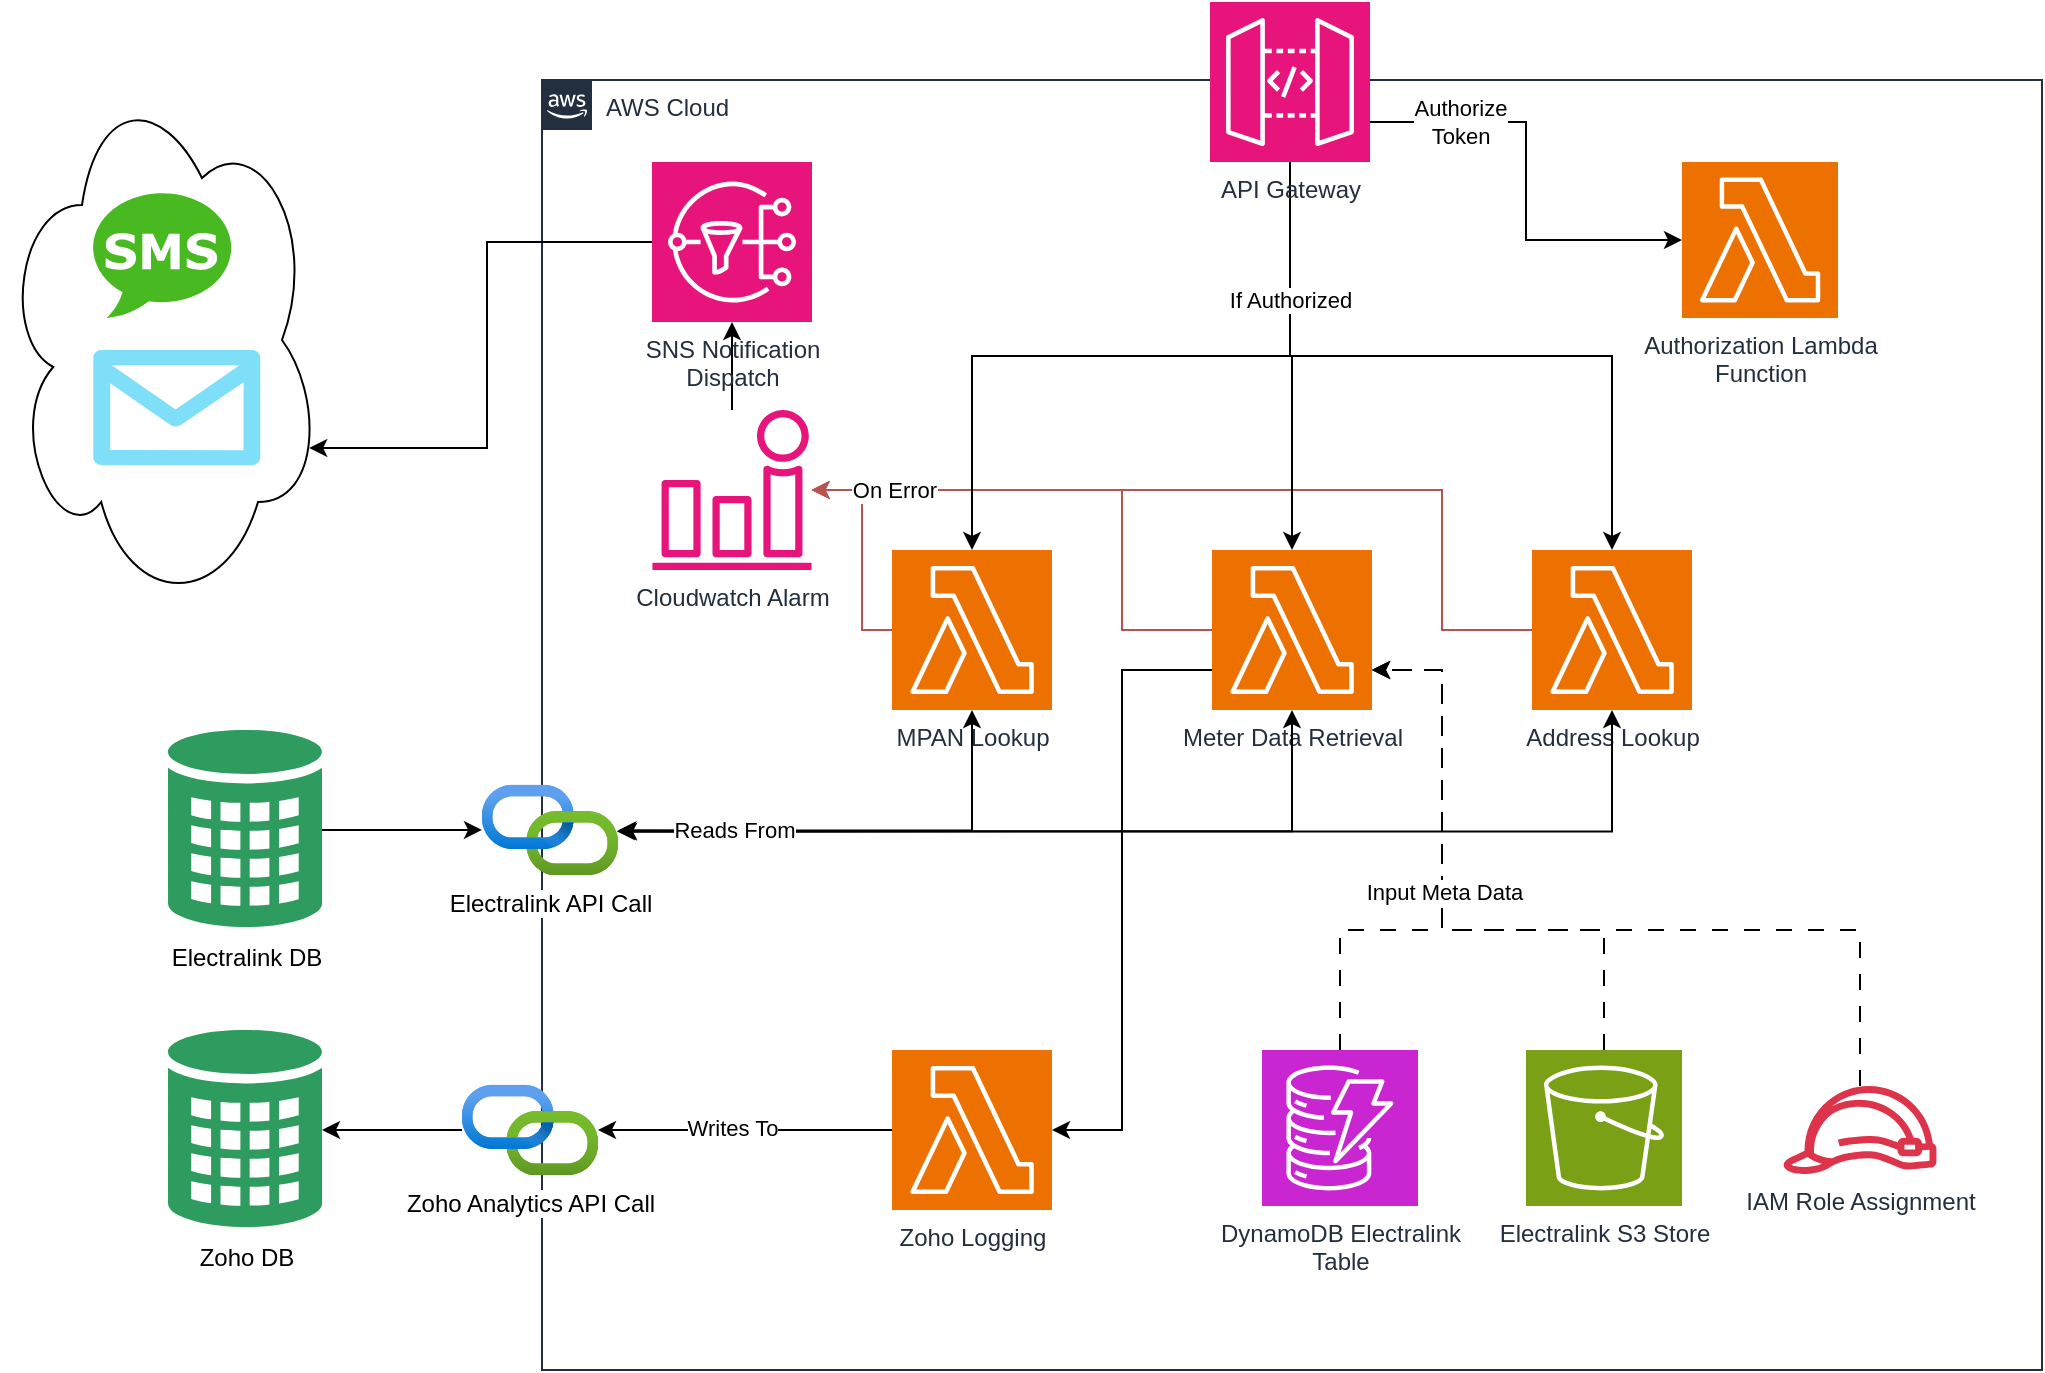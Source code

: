 <mxfile version="24.0.7" type="github">
  <diagram id="Ht1M8jgEwFfnCIfOTk4-" name="Page-1">
    <mxGraphModel dx="1147" dy="2258" grid="1" gridSize="10" guides="1" tooltips="1" connect="1" arrows="1" fold="1" page="1" pageScale="1" pageWidth="1169" pageHeight="827" math="0" shadow="0">
      <root>
        <mxCell id="0" />
        <mxCell id="1" parent="0" />
        <mxCell id="vprCxGWxDhBr143Cb13M-6" value="Electralink DB" style="sketch=0;html=1;aspect=fixed;strokeColor=none;shadow=0;align=center;fillColor=#2D9C5E;verticalAlign=top;labelPosition=center;verticalLabelPosition=bottom;shape=mxgraph.gcp2.external_data_center" parent="1" vertex="1">
          <mxGeometry x="133" y="-1260" width="77" height="100" as="geometry" />
        </mxCell>
        <mxCell id="vprCxGWxDhBr143Cb13M-8" value="Zoho DB" style="sketch=0;html=1;aspect=fixed;strokeColor=none;shadow=0;align=center;fillColor=#2D9C5E;verticalAlign=top;labelPosition=center;verticalLabelPosition=bottom;shape=mxgraph.gcp2.external_data_center" parent="1" vertex="1">
          <mxGeometry x="133" y="-1110" width="77" height="100" as="geometry" />
        </mxCell>
        <mxCell id="vprCxGWxDhBr143Cb13M-21" style="edgeStyle=orthogonalEdgeStyle;rounded=0;orthogonalLoop=1;jettySize=auto;html=1;" parent="1" source="vprCxGWxDhBr143Cb13M-9" target="vprCxGWxDhBr143Cb13M-8" edge="1">
          <mxGeometry relative="1" as="geometry" />
        </mxCell>
        <mxCell id="vprCxGWxDhBr143Cb13M-10" value="AWS Cloud" style="points=[[0,0],[0.25,0],[0.5,0],[0.75,0],[1,0],[1,0.25],[1,0.5],[1,0.75],[1,1],[0.75,1],[0.5,1],[0.25,1],[0,1],[0,0.75],[0,0.5],[0,0.25]];outlineConnect=0;gradientColor=none;html=1;whiteSpace=wrap;fontSize=12;fontStyle=0;container=0;pointerEvents=0;collapsible=0;recursiveResize=0;shape=mxgraph.aws4.group;grIcon=mxgraph.aws4.group_aws_cloud_alt;strokeColor=#232F3E;fillColor=none;verticalAlign=top;align=left;spacingLeft=30;fontColor=#232F3E;dashed=0;" parent="1" vertex="1">
          <mxGeometry x="320" y="-1585" width="750" height="645" as="geometry" />
        </mxCell>
        <mxCell id="vprCxGWxDhBr143Cb13M-19" style="edgeStyle=orthogonalEdgeStyle;rounded=0;orthogonalLoop=1;jettySize=auto;html=1;endArrow=none;endFill=0;startArrow=classic;startFill=1;" parent="1" source="vprCxGWxDhBr143Cb13M-7" target="vprCxGWxDhBr143Cb13M-6" edge="1">
          <mxGeometry relative="1" as="geometry" />
        </mxCell>
        <mxCell id="H6YpS96diYnmcuf0h5bm-19" style="edgeStyle=orthogonalEdgeStyle;rounded=0;orthogonalLoop=1;jettySize=auto;html=1;entryX=0.96;entryY=0.7;entryDx=0;entryDy=0;entryPerimeter=0;" parent="1" source="H6YpS96diYnmcuf0h5bm-9" target="H6YpS96diYnmcuf0h5bm-17" edge="1">
          <mxGeometry relative="1" as="geometry" />
        </mxCell>
        <mxCell id="vprCxGWxDhBr143Cb13M-9" value="Zoho Analytics API Call" style="image;aspect=fixed;html=1;points=[];align=center;fontSize=12;image=img/lib/azure2/devops/API_Connections.svg;" parent="1" vertex="1">
          <mxGeometry x="280" y="-1082.66" width="68" height="45.32" as="geometry" />
        </mxCell>
        <mxCell id="LjyLm-vrqYKXXPzVkxiu-5" style="edgeStyle=orthogonalEdgeStyle;rounded=0;orthogonalLoop=1;jettySize=auto;html=1;startArrow=classic;startFill=1;endArrow=none;endFill=0;" parent="1" source="vprCxGWxDhBr143Cb13M-9" target="LjyLm-vrqYKXXPzVkxiu-3" edge="1">
          <mxGeometry relative="1" as="geometry" />
        </mxCell>
        <mxCell id="rFwL6j3Ajk4qcMYJ6Uj9-41" value="Writes To" style="edgeLabel;html=1;align=center;verticalAlign=middle;resizable=0;points=[];" vertex="1" connectable="0" parent="LjyLm-vrqYKXXPzVkxiu-5">
          <mxGeometry x="-0.432" y="1" relative="1" as="geometry">
            <mxPoint x="25" as="offset" />
          </mxGeometry>
        </mxCell>
        <mxCell id="vprCxGWxDhBr143Cb13M-4" value="Authorization Lambda&lt;div&gt;Function&lt;/div&gt;" style="sketch=0;points=[[0,0,0],[0.25,0,0],[0.5,0,0],[0.75,0,0],[1,0,0],[0,1,0],[0.25,1,0],[0.5,1,0],[0.75,1,0],[1,1,0],[0,0.25,0],[0,0.5,0],[0,0.75,0],[1,0.25,0],[1,0.5,0],[1,0.75,0]];outlineConnect=0;fontColor=#232F3E;fillColor=#ED7100;strokeColor=#ffffff;dashed=0;verticalLabelPosition=bottom;verticalAlign=top;align=center;html=1;fontSize=12;fontStyle=0;aspect=fixed;shape=mxgraph.aws4.resourceIcon;resIcon=mxgraph.aws4.lambda;" parent="1" vertex="1">
          <mxGeometry x="890" y="-1544" width="78" height="78" as="geometry" />
        </mxCell>
        <mxCell id="H6YpS96diYnmcuf0h5bm-13" value="" style="edgeStyle=orthogonalEdgeStyle;rounded=0;orthogonalLoop=1;jettySize=auto;html=1;" parent="1" source="H6YpS96diYnmcuf0h5bm-1" target="H6YpS96diYnmcuf0h5bm-9" edge="1">
          <mxGeometry relative="1" as="geometry" />
        </mxCell>
        <mxCell id="H6YpS96diYnmcuf0h5bm-1" value="Cloudwatch Alarm" style="sketch=0;outlineConnect=0;fontColor=#232F3E;gradientColor=none;fillColor=#E7157B;strokeColor=none;dashed=0;verticalLabelPosition=bottom;verticalAlign=top;align=center;html=1;fontSize=12;fontStyle=0;aspect=fixed;pointerEvents=1;shape=mxgraph.aws4.alarm;" parent="1" vertex="1">
          <mxGeometry x="375" y="-1420" width="80" height="80" as="geometry" />
        </mxCell>
        <mxCell id="H6YpS96diYnmcuf0h5bm-9" value="SNS Notification&lt;div&gt;Dispatch&lt;/div&gt;" style="sketch=0;points=[[0,0,0],[0.25,0,0],[0.5,0,0],[0.75,0,0],[1,0,0],[0,1,0],[0.25,1,0],[0.5,1,0],[0.75,1,0],[1,1,0],[0,0.25,0],[0,0.5,0],[0,0.75,0],[1,0.25,0],[1,0.5,0],[1,0.75,0]];outlineConnect=0;fontColor=#232F3E;fillColor=#E7157B;strokeColor=#ffffff;dashed=0;verticalLabelPosition=bottom;verticalAlign=top;align=center;html=1;fontSize=12;fontStyle=0;aspect=fixed;shape=mxgraph.aws4.resourceIcon;resIcon=mxgraph.aws4.sns;" parent="1" vertex="1">
          <mxGeometry x="375" y="-1544" width="80" height="80" as="geometry" />
        </mxCell>
        <mxCell id="rFwL6j3Ajk4qcMYJ6Uj9-31" style="edgeStyle=orthogonalEdgeStyle;rounded=0;orthogonalLoop=1;jettySize=auto;html=1;exitX=0;exitY=0.5;exitDx=0;exitDy=0;exitPerimeter=0;fillColor=#f8cecc;strokeColor=#b85450;" edge="1" parent="1" source="LjyLm-vrqYKXXPzVkxiu-1" target="H6YpS96diYnmcuf0h5bm-1">
          <mxGeometry relative="1" as="geometry">
            <Array as="points">
              <mxPoint x="480" y="-1310" />
              <mxPoint x="480" y="-1380" />
            </Array>
          </mxGeometry>
        </mxCell>
        <mxCell id="LjyLm-vrqYKXXPzVkxiu-1" value="MPAN Lookup" style="sketch=0;points=[[0,0,0],[0.25,0,0],[0.5,0,0],[0.75,0,0],[1,0,0],[0,1,0],[0.25,1,0],[0.5,1,0],[0.75,1,0],[1,1,0],[0,0.25,0],[0,0.5,0],[0,0.75,0],[1,0.25,0],[1,0.5,0],[1,0.75,0]];outlineConnect=0;fontColor=#232F3E;fillColor=#ED7100;strokeColor=#ffffff;dashed=0;verticalLabelPosition=bottom;verticalAlign=top;align=center;html=1;fontSize=12;fontStyle=0;aspect=fixed;shape=mxgraph.aws4.resourceIcon;resIcon=mxgraph.aws4.lambda;" parent="1" vertex="1">
          <mxGeometry x="495" y="-1350" width="80" height="80" as="geometry" />
        </mxCell>
        <mxCell id="rFwL6j3Ajk4qcMYJ6Uj9-33" style="edgeStyle=orthogonalEdgeStyle;rounded=0;orthogonalLoop=1;jettySize=auto;html=1;exitX=0;exitY=0.5;exitDx=0;exitDy=0;exitPerimeter=0;fillColor=#f8cecc;strokeColor=#b85450;" edge="1" parent="1" source="LjyLm-vrqYKXXPzVkxiu-2" target="H6YpS96diYnmcuf0h5bm-1">
          <mxGeometry relative="1" as="geometry">
            <Array as="points">
              <mxPoint x="770" y="-1310" />
              <mxPoint x="770" y="-1380" />
            </Array>
          </mxGeometry>
        </mxCell>
        <mxCell id="LjyLm-vrqYKXXPzVkxiu-2" value="Address Lookup" style="sketch=0;points=[[0,0,0],[0.25,0,0],[0.5,0,0],[0.75,0,0],[1,0,0],[0,1,0],[0.25,1,0],[0.5,1,0],[0.75,1,0],[1,1,0],[0,0.25,0],[0,0.5,0],[0,0.75,0],[1,0.25,0],[1,0.5,0],[1,0.75,0]];outlineConnect=0;fontColor=#232F3E;fillColor=#ED7100;strokeColor=#ffffff;dashed=0;verticalLabelPosition=bottom;verticalAlign=top;align=center;html=1;fontSize=12;fontStyle=0;aspect=fixed;shape=mxgraph.aws4.resourceIcon;resIcon=mxgraph.aws4.lambda;" parent="1" vertex="1">
          <mxGeometry x="815" y="-1350" width="80" height="80" as="geometry" />
        </mxCell>
        <mxCell id="LjyLm-vrqYKXXPzVkxiu-3" value="Zoho Logging" style="sketch=0;points=[[0,0,0],[0.25,0,0],[0.5,0,0],[0.75,0,0],[1,0,0],[0,1,0],[0.25,1,0],[0.5,1,0],[0.75,1,0],[1,1,0],[0,0.25,0],[0,0.5,0],[0,0.75,0],[1,0.25,0],[1,0.5,0],[1,0.75,0]];outlineConnect=0;fontColor=#232F3E;fillColor=#ED7100;strokeColor=#ffffff;dashed=0;verticalLabelPosition=bottom;verticalAlign=top;align=center;html=1;fontSize=12;fontStyle=0;aspect=fixed;shape=mxgraph.aws4.resourceIcon;resIcon=mxgraph.aws4.lambda;" parent="1" vertex="1">
          <mxGeometry x="495" y="-1100" width="80" height="80" as="geometry" />
        </mxCell>
        <mxCell id="rFwL6j3Ajk4qcMYJ6Uj9-32" style="edgeStyle=orthogonalEdgeStyle;rounded=0;orthogonalLoop=1;jettySize=auto;html=1;exitX=0;exitY=0.5;exitDx=0;exitDy=0;exitPerimeter=0;fillColor=#f8cecc;strokeColor=#b85450;" edge="1" parent="1" source="LjyLm-vrqYKXXPzVkxiu-4" target="H6YpS96diYnmcuf0h5bm-1">
          <mxGeometry relative="1" as="geometry">
            <Array as="points">
              <mxPoint x="610" y="-1310" />
              <mxPoint x="610" y="-1380" />
            </Array>
          </mxGeometry>
        </mxCell>
        <mxCell id="rFwL6j3Ajk4qcMYJ6Uj9-35" value="On Error" style="edgeLabel;html=1;align=center;verticalAlign=middle;resizable=0;points=[];" vertex="1" connectable="0" parent="rFwL6j3Ajk4qcMYJ6Uj9-32">
          <mxGeometry x="0.801" y="1" relative="1" as="geometry">
            <mxPoint x="14" y="-1" as="offset" />
          </mxGeometry>
        </mxCell>
        <mxCell id="rFwL6j3Ajk4qcMYJ6Uj9-34" style="edgeStyle=orthogonalEdgeStyle;rounded=0;orthogonalLoop=1;jettySize=auto;html=1;exitX=0;exitY=0.75;exitDx=0;exitDy=0;exitPerimeter=0;" edge="1" parent="1" source="LjyLm-vrqYKXXPzVkxiu-4" target="LjyLm-vrqYKXXPzVkxiu-3">
          <mxGeometry relative="1" as="geometry">
            <Array as="points">
              <mxPoint x="610" y="-1290" />
              <mxPoint x="610" y="-1060" />
            </Array>
          </mxGeometry>
        </mxCell>
        <mxCell id="LjyLm-vrqYKXXPzVkxiu-4" value="Meter Data Retrieval" style="sketch=0;points=[[0,0,0],[0.25,0,0],[0.5,0,0],[0.75,0,0],[1,0,0],[0,1,0],[0.25,1,0],[0.5,1,0],[0.75,1,0],[1,1,0],[0,0.25,0],[0,0.5,0],[0,0.75,0],[1,0.25,0],[1,0.5,0],[1,0.75,0]];outlineConnect=0;fontColor=#232F3E;fillColor=#ED7100;strokeColor=#ffffff;dashed=0;verticalLabelPosition=bottom;verticalAlign=top;align=center;html=1;fontSize=12;fontStyle=0;aspect=fixed;shape=mxgraph.aws4.resourceIcon;resIcon=mxgraph.aws4.lambda;" parent="1" vertex="1">
          <mxGeometry x="655" y="-1350" width="80" height="80" as="geometry" />
        </mxCell>
        <mxCell id="H6YpS96diYnmcuf0h5bm-4" value="IAM Role Assignment" style="sketch=0;outlineConnect=0;fontColor=#232F3E;gradientColor=none;fillColor=#DD344C;strokeColor=none;dashed=0;verticalLabelPosition=bottom;verticalAlign=top;align=center;html=1;fontSize=12;fontStyle=0;aspect=fixed;pointerEvents=1;shape=mxgraph.aws4.role;" parent="1" vertex="1">
          <mxGeometry x="940" y="-1082" width="78" height="44" as="geometry" />
        </mxCell>
        <mxCell id="vprCxGWxDhBr143Cb13M-22" value="Electralink S3 Store" style="sketch=0;points=[[0,0,0],[0.25,0,0],[0.5,0,0],[0.75,0,0],[1,0,0],[0,1,0],[0.25,1,0],[0.5,1,0],[0.75,1,0],[1,1,0],[0,0.25,0],[0,0.5,0],[0,0.75,0],[1,0.25,0],[1,0.5,0],[1,0.75,0]];outlineConnect=0;fontColor=#232F3E;fillColor=#7AA116;strokeColor=#ffffff;dashed=0;verticalLabelPosition=bottom;verticalAlign=top;align=center;html=1;fontSize=12;fontStyle=0;aspect=fixed;shape=mxgraph.aws4.resourceIcon;resIcon=mxgraph.aws4.s3;" parent="1" vertex="1">
          <mxGeometry x="812" y="-1100" width="78" height="78" as="geometry" />
        </mxCell>
        <mxCell id="vprCxGWxDhBr143Cb13M-5" value="DynamoDB Electralink&lt;div&gt;Table&lt;/div&gt;" style="sketch=0;points=[[0,0,0],[0.25,0,0],[0.5,0,0],[0.75,0,0],[1,0,0],[0,1,0],[0.25,1,0],[0.5,1,0],[0.75,1,0],[1,1,0],[0,0.25,0],[0,0.5,0],[0,0.75,0],[1,0.25,0],[1,0.5,0],[1,0.75,0]];outlineConnect=0;fontColor=#232F3E;fillColor=#C925D1;strokeColor=#ffffff;dashed=0;verticalLabelPosition=bottom;verticalAlign=top;align=center;html=1;fontSize=12;fontStyle=0;aspect=fixed;shape=mxgraph.aws4.resourceIcon;resIcon=mxgraph.aws4.dynamodb;" parent="1" vertex="1">
          <mxGeometry x="680" y="-1100" width="78" height="78" as="geometry" />
        </mxCell>
        <mxCell id="vprCxGWxDhBr143Cb13M-7" value="Electralink API Call" style="image;aspect=fixed;html=1;points=[];align=center;fontSize=12;image=img/lib/azure2/devops/API_Connections.svg;" parent="1" vertex="1">
          <mxGeometry x="290" y="-1232.66" width="68" height="45.32" as="geometry" />
        </mxCell>
        <mxCell id="LjyLm-vrqYKXXPzVkxiu-18" value="" style="group" parent="1" vertex="1" connectable="0">
          <mxGeometry x="50" y="-1590" width="160" height="270" as="geometry" />
        </mxCell>
        <mxCell id="H6YpS96diYnmcuf0h5bm-17" value="" style="ellipse;shape=cloud;whiteSpace=wrap;html=1;movable=1;resizable=1;rotatable=1;deletable=1;editable=1;locked=0;connectable=1;" parent="LjyLm-vrqYKXXPzVkxiu-18" vertex="1">
          <mxGeometry width="160" height="270" as="geometry" />
        </mxCell>
        <mxCell id="H6YpS96diYnmcuf0h5bm-14" value="" style="dashed=0;outlineConnect=0;html=1;align=center;labelPosition=center;verticalLabelPosition=bottom;verticalAlign=top;shape=mxgraph.weblogos.sms;fillColor=#48B921;strokeColor=none;movable=1;resizable=1;rotatable=1;deletable=1;editable=1;locked=0;connectable=1;" parent="LjyLm-vrqYKXXPzVkxiu-18" vertex="1">
          <mxGeometry x="45.4" y="60" width="69.2" height="64" as="geometry" />
        </mxCell>
        <mxCell id="H6YpS96diYnmcuf0h5bm-16" value="" style="verticalLabelPosition=bottom;html=1;verticalAlign=top;align=center;strokeColor=none;fillColor=#00BEF2;shape=mxgraph.azure.message;pointerEvents=1;movable=1;resizable=1;rotatable=1;deletable=1;editable=1;locked=0;connectable=1;" parent="LjyLm-vrqYKXXPzVkxiu-18" vertex="1">
          <mxGeometry x="45.4" y="140" width="84" height="57.5" as="geometry" />
        </mxCell>
        <mxCell id="rFwL6j3Ajk4qcMYJ6Uj9-13" style="edgeStyle=orthogonalEdgeStyle;rounded=0;orthogonalLoop=1;jettySize=auto;html=1;exitX=0.5;exitY=1;exitDx=0;exitDy=0;exitPerimeter=0;" edge="1" parent="1" source="rFwL6j3Ajk4qcMYJ6Uj9-12" target="LjyLm-vrqYKXXPzVkxiu-1">
          <mxGeometry relative="1" as="geometry" />
        </mxCell>
        <mxCell id="rFwL6j3Ajk4qcMYJ6Uj9-14" style="edgeStyle=orthogonalEdgeStyle;rounded=0;orthogonalLoop=1;jettySize=auto;html=1;exitX=0.5;exitY=1;exitDx=0;exitDy=0;exitPerimeter=0;" edge="1" parent="1" source="rFwL6j3Ajk4qcMYJ6Uj9-12" target="LjyLm-vrqYKXXPzVkxiu-4">
          <mxGeometry relative="1" as="geometry" />
        </mxCell>
        <mxCell id="rFwL6j3Ajk4qcMYJ6Uj9-15" style="edgeStyle=orthogonalEdgeStyle;rounded=0;orthogonalLoop=1;jettySize=auto;html=1;exitX=0.5;exitY=1;exitDx=0;exitDy=0;exitPerimeter=0;" edge="1" parent="1" source="rFwL6j3Ajk4qcMYJ6Uj9-12" target="LjyLm-vrqYKXXPzVkxiu-2">
          <mxGeometry relative="1" as="geometry" />
        </mxCell>
        <mxCell id="rFwL6j3Ajk4qcMYJ6Uj9-43" value="If Authorized" style="edgeLabel;html=1;align=center;verticalAlign=middle;resizable=0;points=[];" vertex="1" connectable="0" parent="rFwL6j3Ajk4qcMYJ6Uj9-15">
          <mxGeometry x="-0.615" relative="1" as="geometry">
            <mxPoint as="offset" />
          </mxGeometry>
        </mxCell>
        <mxCell id="rFwL6j3Ajk4qcMYJ6Uj9-12" value="API Gateway" style="sketch=0;points=[[0,0,0],[0.25,0,0],[0.5,0,0],[0.75,0,0],[1,0,0],[0,1,0],[0.25,1,0],[0.5,1,0],[0.75,1,0],[1,1,0],[0,0.25,0],[0,0.5,0],[0,0.75,0],[1,0.25,0],[1,0.5,0],[1,0.75,0]];outlineConnect=0;fontColor=#232F3E;fillColor=#E7157B;strokeColor=#ffffff;dashed=0;verticalLabelPosition=bottom;verticalAlign=top;align=center;html=1;fontSize=12;fontStyle=0;aspect=fixed;shape=mxgraph.aws4.resourceIcon;resIcon=mxgraph.aws4.api_gateway;" vertex="1" parent="1">
          <mxGeometry x="654" y="-1624" width="80" height="80" as="geometry" />
        </mxCell>
        <mxCell id="rFwL6j3Ajk4qcMYJ6Uj9-16" style="edgeStyle=orthogonalEdgeStyle;rounded=0;orthogonalLoop=1;jettySize=auto;html=1;exitX=1;exitY=0.75;exitDx=0;exitDy=0;exitPerimeter=0;entryX=0;entryY=0.5;entryDx=0;entryDy=0;entryPerimeter=0;" edge="1" parent="1" source="rFwL6j3Ajk4qcMYJ6Uj9-12" target="vprCxGWxDhBr143Cb13M-4">
          <mxGeometry relative="1" as="geometry" />
        </mxCell>
        <mxCell id="rFwL6j3Ajk4qcMYJ6Uj9-26" value="Authorize&lt;div&gt;Token&lt;/div&gt;" style="edgeLabel;html=1;align=center;verticalAlign=middle;resizable=0;points=[];" vertex="1" connectable="0" parent="rFwL6j3Ajk4qcMYJ6Uj9-16">
          <mxGeometry x="-0.585" relative="1" as="geometry">
            <mxPoint as="offset" />
          </mxGeometry>
        </mxCell>
        <mxCell id="rFwL6j3Ajk4qcMYJ6Uj9-27" style="edgeStyle=orthogonalEdgeStyle;rounded=0;orthogonalLoop=1;jettySize=auto;html=1;exitX=0.5;exitY=1;exitDx=0;exitDy=0;exitPerimeter=0;entryX=1.003;entryY=0.504;entryDx=0;entryDy=0;entryPerimeter=0;startArrow=classic;startFill=1;" edge="1" parent="1" source="LjyLm-vrqYKXXPzVkxiu-1" target="vprCxGWxDhBr143Cb13M-7">
          <mxGeometry relative="1" as="geometry" />
        </mxCell>
        <mxCell id="rFwL6j3Ajk4qcMYJ6Uj9-28" style="edgeStyle=orthogonalEdgeStyle;rounded=0;orthogonalLoop=1;jettySize=auto;html=1;exitX=0.5;exitY=1;exitDx=0;exitDy=0;exitPerimeter=0;entryX=0.991;entryY=0.513;entryDx=0;entryDy=0;entryPerimeter=0;startArrow=classic;startFill=1;" edge="1" parent="1" source="LjyLm-vrqYKXXPzVkxiu-4" target="vprCxGWxDhBr143Cb13M-7">
          <mxGeometry relative="1" as="geometry" />
        </mxCell>
        <mxCell id="rFwL6j3Ajk4qcMYJ6Uj9-30" style="edgeStyle=orthogonalEdgeStyle;rounded=0;orthogonalLoop=1;jettySize=auto;html=1;exitX=0.5;exitY=1;exitDx=0;exitDy=0;exitPerimeter=0;entryX=1.007;entryY=0.518;entryDx=0;entryDy=0;entryPerimeter=0;startArrow=classic;startFill=1;" edge="1" parent="1" source="LjyLm-vrqYKXXPzVkxiu-2" target="vprCxGWxDhBr143Cb13M-7">
          <mxGeometry relative="1" as="geometry" />
        </mxCell>
        <mxCell id="rFwL6j3Ajk4qcMYJ6Uj9-42" value="Reads From" style="edgeLabel;html=1;align=center;verticalAlign=middle;resizable=0;points=[];" vertex="1" connectable="0" parent="rFwL6j3Ajk4qcMYJ6Uj9-30">
          <mxGeometry x="0.842" y="-1" relative="1" as="geometry">
            <mxPoint x="13" as="offset" />
          </mxGeometry>
        </mxCell>
        <mxCell id="rFwL6j3Ajk4qcMYJ6Uj9-36" style="edgeStyle=orthogonalEdgeStyle;rounded=0;orthogonalLoop=1;jettySize=auto;html=1;exitX=0.5;exitY=0;exitDx=0;exitDy=0;exitPerimeter=0;entryX=1;entryY=0.75;entryDx=0;entryDy=0;entryPerimeter=0;dashed=1;dashPattern=8 8;" edge="1" parent="1" source="vprCxGWxDhBr143Cb13M-5" target="LjyLm-vrqYKXXPzVkxiu-4">
          <mxGeometry relative="1" as="geometry">
            <Array as="points">
              <mxPoint x="719" y="-1160" />
              <mxPoint x="770" y="-1160" />
              <mxPoint x="770" y="-1290" />
            </Array>
          </mxGeometry>
        </mxCell>
        <mxCell id="rFwL6j3Ajk4qcMYJ6Uj9-38" style="edgeStyle=orthogonalEdgeStyle;rounded=0;orthogonalLoop=1;jettySize=auto;html=1;exitX=0.5;exitY=0;exitDx=0;exitDy=0;exitPerimeter=0;entryX=1;entryY=0.75;entryDx=0;entryDy=0;entryPerimeter=0;dashed=1;dashPattern=8 8;" edge="1" parent="1" source="vprCxGWxDhBr143Cb13M-22" target="LjyLm-vrqYKXXPzVkxiu-4">
          <mxGeometry relative="1" as="geometry">
            <Array as="points">
              <mxPoint x="851" y="-1160" />
              <mxPoint x="770" y="-1160" />
              <mxPoint x="770" y="-1290" />
            </Array>
          </mxGeometry>
        </mxCell>
        <mxCell id="rFwL6j3Ajk4qcMYJ6Uj9-39" style="edgeStyle=orthogonalEdgeStyle;rounded=0;orthogonalLoop=1;jettySize=auto;html=1;entryX=1;entryY=0.75;entryDx=0;entryDy=0;entryPerimeter=0;dashed=1;dashPattern=8 8;" edge="1" parent="1" source="H6YpS96diYnmcuf0h5bm-4" target="LjyLm-vrqYKXXPzVkxiu-4">
          <mxGeometry relative="1" as="geometry">
            <Array as="points">
              <mxPoint x="979" y="-1160" />
              <mxPoint x="770" y="-1160" />
              <mxPoint x="770" y="-1290" />
            </Array>
          </mxGeometry>
        </mxCell>
        <mxCell id="rFwL6j3Ajk4qcMYJ6Uj9-40" value="Input Meta Data" style="edgeLabel;html=1;align=center;verticalAlign=middle;resizable=0;points=[];" vertex="1" connectable="0" parent="rFwL6j3Ajk4qcMYJ6Uj9-39">
          <mxGeometry x="0.353" y="-1" relative="1" as="geometry">
            <mxPoint as="offset" />
          </mxGeometry>
        </mxCell>
      </root>
    </mxGraphModel>
  </diagram>
</mxfile>
